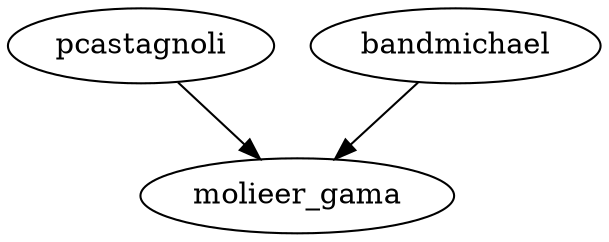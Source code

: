 strict digraph {
"pcastagnoli" -> "molieer_gama"
"bandmichael" -> "molieer_gama"
"bandmichael" -> "molieer_gama"
}